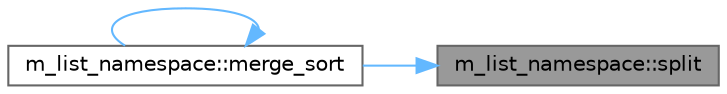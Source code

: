 digraph "m_list_namespace::split"
{
 // LATEX_PDF_SIZE
  bgcolor="transparent";
  edge [fontname=Helvetica,fontsize=10,labelfontname=Helvetica,labelfontsize=10];
  node [fontname=Helvetica,fontsize=10,shape=box,height=0.2,width=0.4];
  rankdir="RL";
  Node1 [id="Node000001",label="m_list_namespace::split",height=0.2,width=0.4,color="gray40", fillcolor="grey60", style="filled", fontcolor="black",tooltip="Divide la lista in due sottoliste."];
  Node1 -> Node2 [id="edge1_Node000001_Node000002",dir="back",color="steelblue1",style="solid",tooltip=" "];
  Node2 [id="Node000002",label="m_list_namespace::merge_sort",height=0.2,width=0.4,color="grey40", fillcolor="white", style="filled",URL="$namespacem__list__namespace.html#a8624fde3cbe45f50e9905ca4cd453a2a",tooltip="Implementa il merge sort ricorsivo con thread."];
  Node2 -> Node2 [id="edge2_Node000002_Node000002",dir="back",color="steelblue1",style="solid",tooltip=" "];
}
